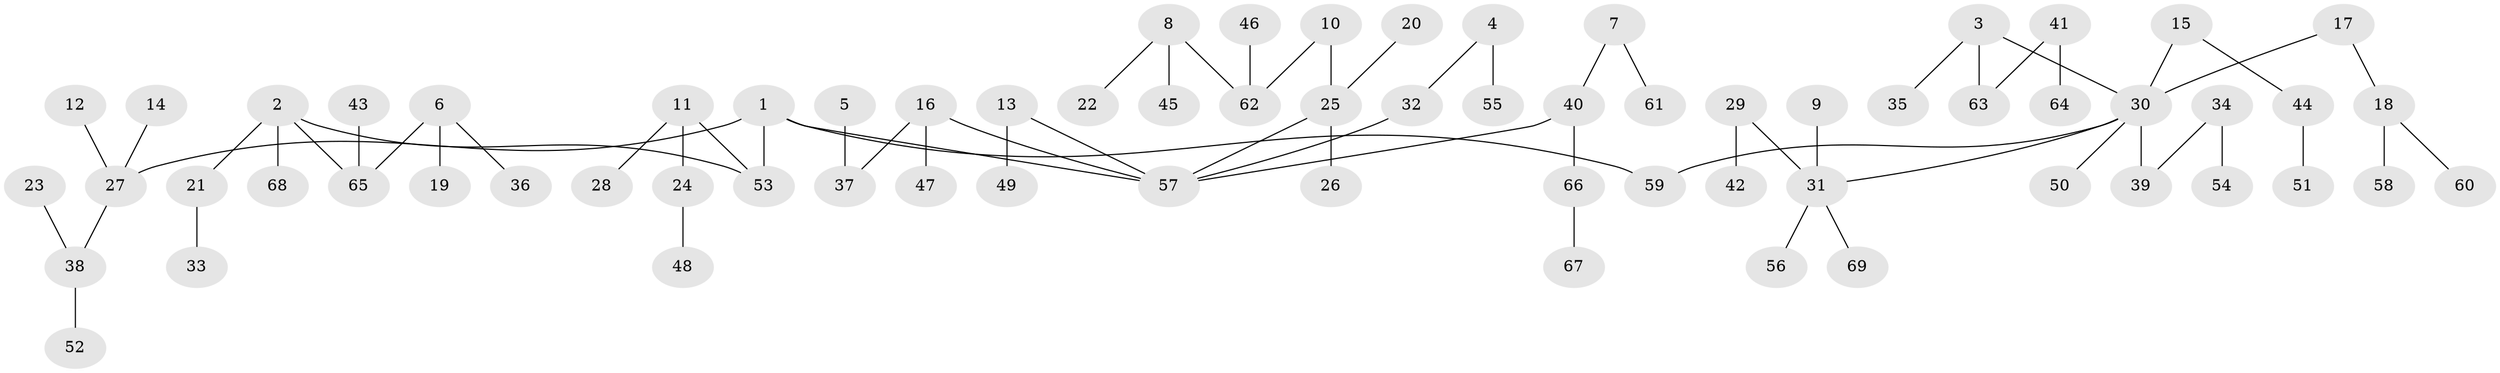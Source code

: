 // original degree distribution, {4: 0.06521739130434782, 7: 0.014492753623188406, 3: 0.10144927536231885, 5: 0.043478260869565216, 8: 0.007246376811594203, 2: 0.2753623188405797, 1: 0.4927536231884058}
// Generated by graph-tools (version 1.1) at 2025/02/03/09/25 03:02:21]
// undirected, 69 vertices, 68 edges
graph export_dot {
graph [start="1"]
  node [color=gray90,style=filled];
  1;
  2;
  3;
  4;
  5;
  6;
  7;
  8;
  9;
  10;
  11;
  12;
  13;
  14;
  15;
  16;
  17;
  18;
  19;
  20;
  21;
  22;
  23;
  24;
  25;
  26;
  27;
  28;
  29;
  30;
  31;
  32;
  33;
  34;
  35;
  36;
  37;
  38;
  39;
  40;
  41;
  42;
  43;
  44;
  45;
  46;
  47;
  48;
  49;
  50;
  51;
  52;
  53;
  54;
  55;
  56;
  57;
  58;
  59;
  60;
  61;
  62;
  63;
  64;
  65;
  66;
  67;
  68;
  69;
  1 -- 27 [weight=1.0];
  1 -- 53 [weight=1.0];
  1 -- 57 [weight=1.0];
  1 -- 59 [weight=1.0];
  2 -- 21 [weight=1.0];
  2 -- 53 [weight=1.0];
  2 -- 65 [weight=1.0];
  2 -- 68 [weight=1.0];
  3 -- 30 [weight=1.0];
  3 -- 35 [weight=1.0];
  3 -- 63 [weight=1.0];
  4 -- 32 [weight=1.0];
  4 -- 55 [weight=1.0];
  5 -- 37 [weight=1.0];
  6 -- 19 [weight=1.0];
  6 -- 36 [weight=1.0];
  6 -- 65 [weight=1.0];
  7 -- 40 [weight=1.0];
  7 -- 61 [weight=1.0];
  8 -- 22 [weight=1.0];
  8 -- 45 [weight=1.0];
  8 -- 62 [weight=1.0];
  9 -- 31 [weight=1.0];
  10 -- 25 [weight=1.0];
  10 -- 62 [weight=1.0];
  11 -- 24 [weight=1.0];
  11 -- 28 [weight=1.0];
  11 -- 53 [weight=1.0];
  12 -- 27 [weight=1.0];
  13 -- 49 [weight=1.0];
  13 -- 57 [weight=1.0];
  14 -- 27 [weight=1.0];
  15 -- 30 [weight=1.0];
  15 -- 44 [weight=1.0];
  16 -- 37 [weight=1.0];
  16 -- 47 [weight=1.0];
  16 -- 57 [weight=1.0];
  17 -- 18 [weight=1.0];
  17 -- 30 [weight=1.0];
  18 -- 58 [weight=1.0];
  18 -- 60 [weight=1.0];
  20 -- 25 [weight=1.0];
  21 -- 33 [weight=1.0];
  23 -- 38 [weight=1.0];
  24 -- 48 [weight=1.0];
  25 -- 26 [weight=1.0];
  25 -- 57 [weight=1.0];
  27 -- 38 [weight=1.0];
  29 -- 31 [weight=1.0];
  29 -- 42 [weight=1.0];
  30 -- 31 [weight=1.0];
  30 -- 39 [weight=1.0];
  30 -- 50 [weight=1.0];
  30 -- 59 [weight=1.0];
  31 -- 56 [weight=1.0];
  31 -- 69 [weight=1.0];
  32 -- 57 [weight=1.0];
  34 -- 39 [weight=1.0];
  34 -- 54 [weight=1.0];
  38 -- 52 [weight=1.0];
  40 -- 57 [weight=1.0];
  40 -- 66 [weight=1.0];
  41 -- 63 [weight=1.0];
  41 -- 64 [weight=1.0];
  43 -- 65 [weight=1.0];
  44 -- 51 [weight=1.0];
  46 -- 62 [weight=1.0];
  66 -- 67 [weight=1.0];
}
